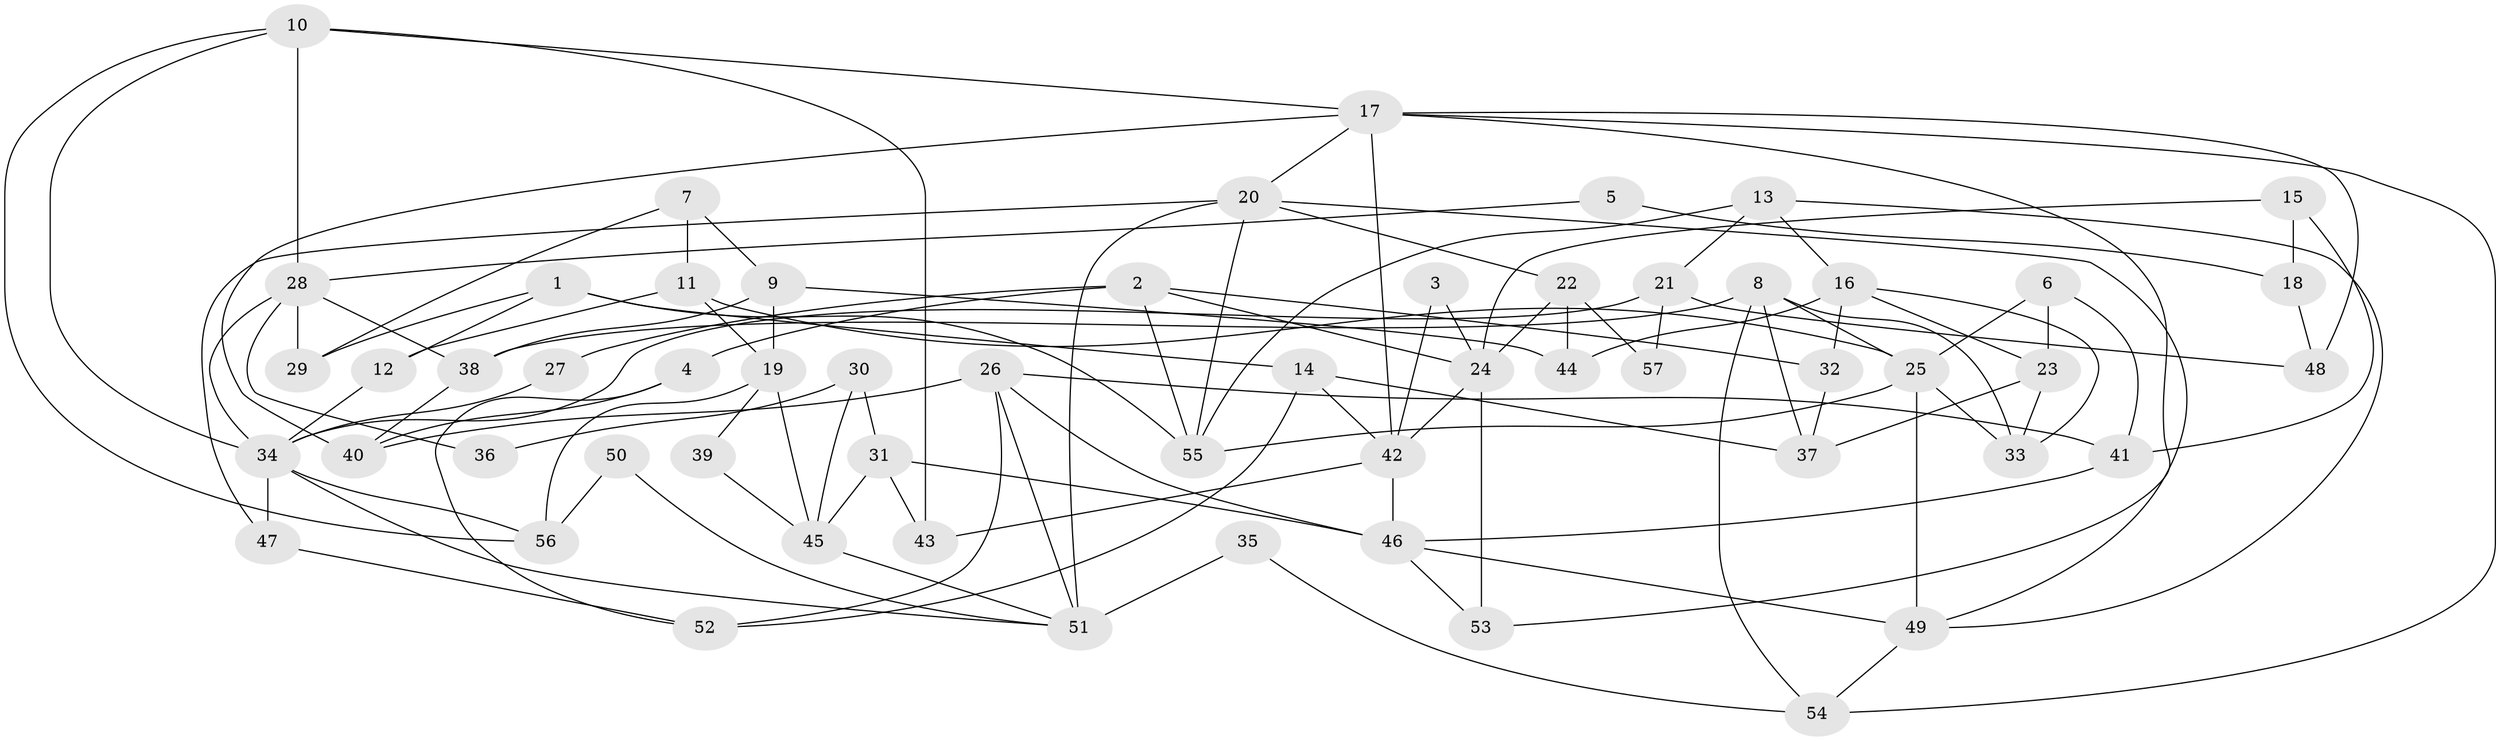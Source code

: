 // coarse degree distribution, {4: 0.2857142857142857, 10: 0.02857142857142857, 5: 0.14285714285714285, 6: 0.08571428571428572, 7: 0.02857142857142857, 3: 0.11428571428571428, 9: 0.02857142857142857, 11: 0.02857142857142857, 2: 0.22857142857142856, 8: 0.02857142857142857}
// Generated by graph-tools (version 1.1) at 2025/50/03/04/25 22:50:56]
// undirected, 57 vertices, 114 edges
graph export_dot {
  node [color=gray90,style=filled];
  1;
  2;
  3;
  4;
  5;
  6;
  7;
  8;
  9;
  10;
  11;
  12;
  13;
  14;
  15;
  16;
  17;
  18;
  19;
  20;
  21;
  22;
  23;
  24;
  25;
  26;
  27;
  28;
  29;
  30;
  31;
  32;
  33;
  34;
  35;
  36;
  37;
  38;
  39;
  40;
  41;
  42;
  43;
  44;
  45;
  46;
  47;
  48;
  49;
  50;
  51;
  52;
  53;
  54;
  55;
  56;
  57;
  1 -- 55;
  1 -- 14;
  1 -- 12;
  1 -- 29;
  2 -- 24;
  2 -- 32;
  2 -- 4;
  2 -- 27;
  2 -- 55;
  3 -- 24;
  3 -- 42;
  4 -- 40;
  4 -- 52;
  5 -- 18;
  5 -- 28;
  6 -- 25;
  6 -- 41;
  6 -- 23;
  7 -- 9;
  7 -- 29;
  7 -- 11;
  8 -- 37;
  8 -- 25;
  8 -- 33;
  8 -- 38;
  8 -- 54;
  9 -- 38;
  9 -- 19;
  9 -- 44;
  10 -- 28;
  10 -- 56;
  10 -- 17;
  10 -- 34;
  10 -- 43;
  11 -- 25;
  11 -- 12;
  11 -- 19;
  12 -- 34;
  13 -- 55;
  13 -- 49;
  13 -- 16;
  13 -- 21;
  14 -- 42;
  14 -- 52;
  14 -- 37;
  15 -- 24;
  15 -- 41;
  15 -- 18;
  16 -- 23;
  16 -- 32;
  16 -- 33;
  16 -- 44;
  17 -- 20;
  17 -- 40;
  17 -- 42;
  17 -- 48;
  17 -- 53;
  17 -- 54;
  18 -- 48;
  19 -- 45;
  19 -- 39;
  19 -- 56;
  20 -- 55;
  20 -- 51;
  20 -- 22;
  20 -- 47;
  20 -- 49;
  21 -- 34;
  21 -- 48;
  21 -- 57;
  22 -- 44;
  22 -- 24;
  22 -- 57;
  23 -- 33;
  23 -- 37;
  24 -- 42;
  24 -- 53;
  25 -- 33;
  25 -- 49;
  25 -- 55;
  26 -- 46;
  26 -- 52;
  26 -- 40;
  26 -- 41;
  26 -- 51;
  27 -- 34;
  28 -- 34;
  28 -- 38;
  28 -- 29;
  28 -- 36;
  30 -- 31;
  30 -- 45;
  30 -- 36;
  31 -- 46;
  31 -- 43;
  31 -- 45;
  32 -- 37;
  34 -- 47;
  34 -- 51;
  34 -- 56;
  35 -- 54;
  35 -- 51;
  38 -- 40;
  39 -- 45;
  41 -- 46;
  42 -- 46;
  42 -- 43;
  45 -- 51;
  46 -- 49;
  46 -- 53;
  47 -- 52;
  49 -- 54;
  50 -- 51;
  50 -- 56;
}
